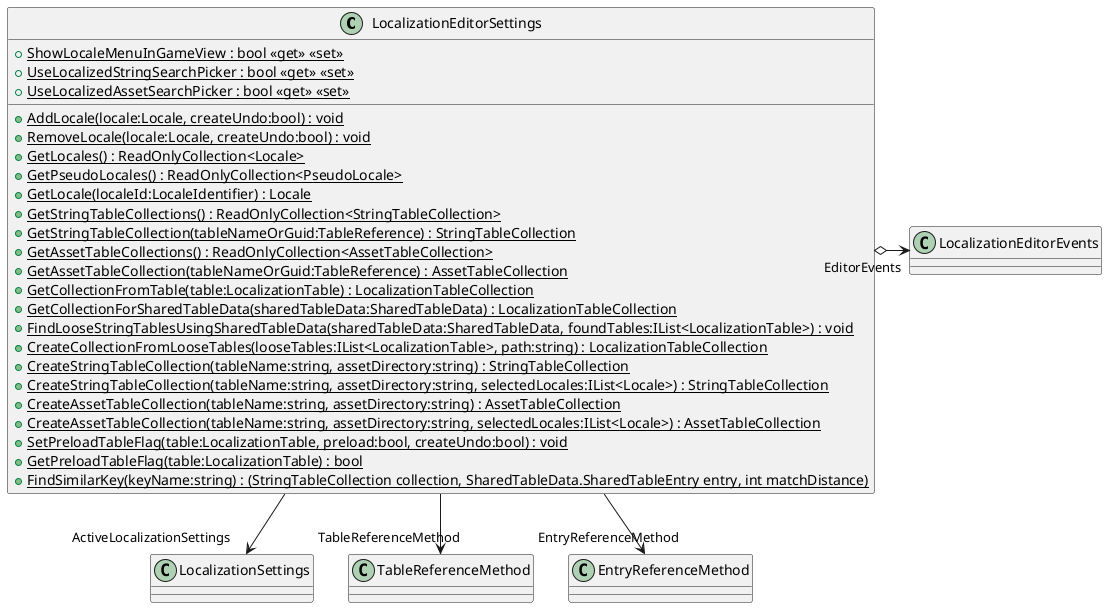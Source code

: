@startuml
class LocalizationEditorSettings {
    + {static} ShowLocaleMenuInGameView : bool <<get>> <<set>>
    + {static} UseLocalizedStringSearchPicker : bool <<get>> <<set>>
    + {static} UseLocalizedAssetSearchPicker : bool <<get>> <<set>>
    + {static} AddLocale(locale:Locale, createUndo:bool) : void
    + {static} RemoveLocale(locale:Locale, createUndo:bool) : void
    + {static} GetLocales() : ReadOnlyCollection<Locale>
    + {static} GetPseudoLocales() : ReadOnlyCollection<PseudoLocale>
    + {static} GetLocale(localeId:LocaleIdentifier) : Locale
    + {static} GetStringTableCollections() : ReadOnlyCollection<StringTableCollection>
    + {static} GetStringTableCollection(tableNameOrGuid:TableReference) : StringTableCollection
    + {static} GetAssetTableCollections() : ReadOnlyCollection<AssetTableCollection>
    + {static} GetAssetTableCollection(tableNameOrGuid:TableReference) : AssetTableCollection
    + {static} GetCollectionFromTable(table:LocalizationTable) : LocalizationTableCollection
    + {static} GetCollectionForSharedTableData(sharedTableData:SharedTableData) : LocalizationTableCollection
    + {static} FindLooseStringTablesUsingSharedTableData(sharedTableData:SharedTableData, foundTables:IList<LocalizationTable>) : void
    + {static} CreateCollectionFromLooseTables(looseTables:IList<LocalizationTable>, path:string) : LocalizationTableCollection
    + {static} CreateStringTableCollection(tableName:string, assetDirectory:string) : StringTableCollection
    + {static} CreateStringTableCollection(tableName:string, assetDirectory:string, selectedLocales:IList<Locale>) : StringTableCollection
    + {static} CreateAssetTableCollection(tableName:string, assetDirectory:string) : AssetTableCollection
    + {static} CreateAssetTableCollection(tableName:string, assetDirectory:string, selectedLocales:IList<Locale>) : AssetTableCollection
    + {static} SetPreloadTableFlag(table:LocalizationTable, preload:bool, createUndo:bool) : void
    + {static} GetPreloadTableFlag(table:LocalizationTable) : bool
    + {static} FindSimilarKey(keyName:string) : (StringTableCollection collection, SharedTableData.SharedTableEntry entry, int matchDistance)
}
LocalizationEditorSettings --> "ActiveLocalizationSettings" LocalizationSettings
LocalizationEditorSettings --> "TableReferenceMethod" TableReferenceMethod
LocalizationEditorSettings --> "EntryReferenceMethod" EntryReferenceMethod
LocalizationEditorSettings o-> "EditorEvents" LocalizationEditorEvents
@enduml
